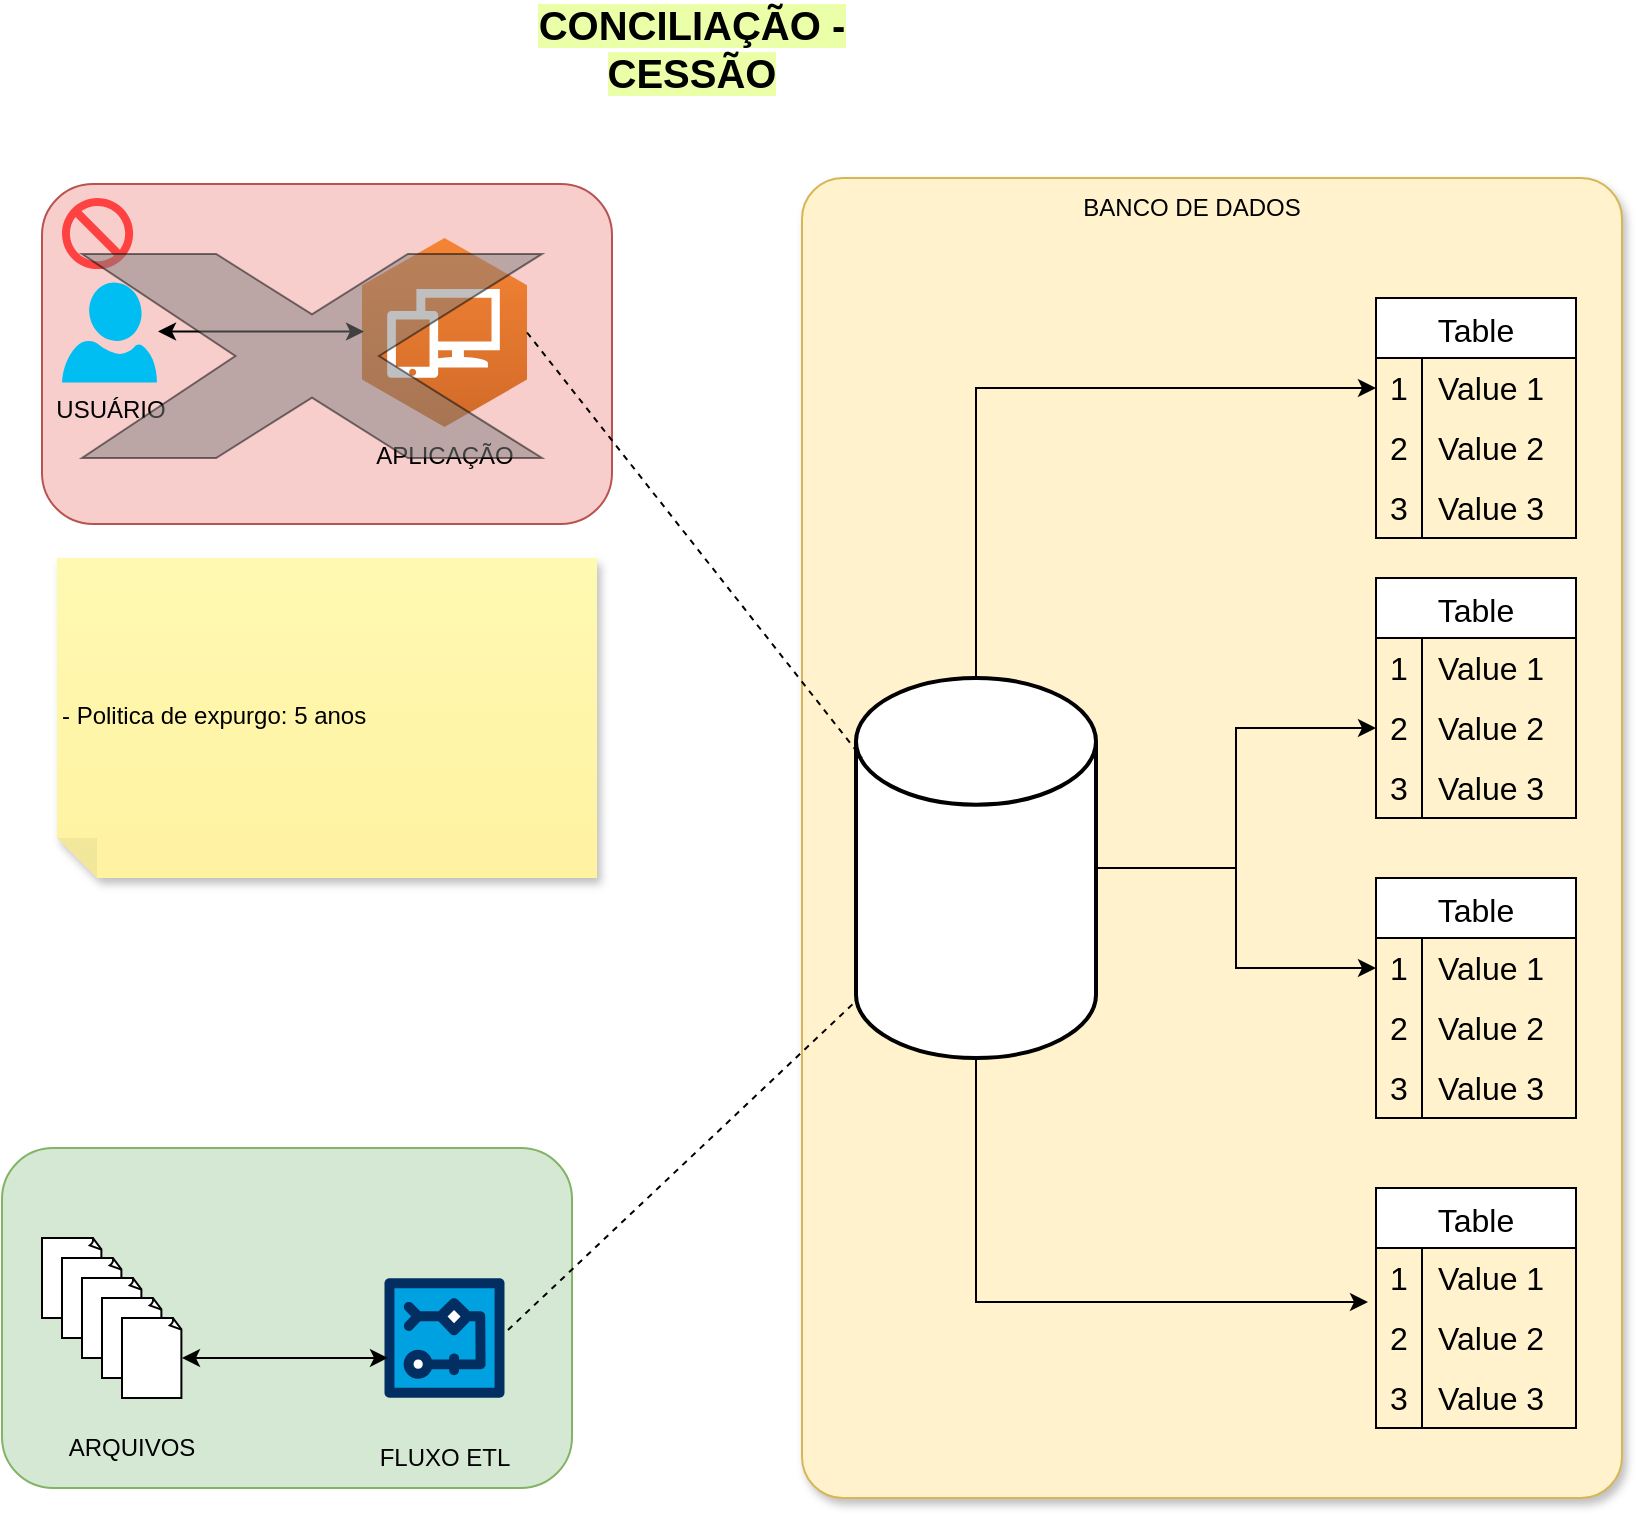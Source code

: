 <mxfile version="26.2.2">
  <diagram name="Página-1" id="dZ1INaviMljP2FmSyb9t">
    <mxGraphModel dx="1420" dy="786" grid="1" gridSize="10" guides="1" tooltips="1" connect="1" arrows="1" fold="1" page="1" pageScale="1" pageWidth="827" pageHeight="1169" math="0" shadow="0">
      <root>
        <mxCell id="0" />
        <mxCell id="1" parent="0" />
        <mxCell id="9CD8Q6830F6TMeSSEY_z-70" value="" style="rounded=1;whiteSpace=wrap;html=1;fillColor=#f8cecc;strokeColor=#b85450;" vertex="1" parent="1">
          <mxGeometry x="30" y="93" width="285" height="170" as="geometry" />
        </mxCell>
        <mxCell id="9CD8Q6830F6TMeSSEY_z-69" value="" style="shape=mxgraph.signs.safety.no;html=1;pointerEvents=1;fillColor=#FF3333;strokeColor=none;verticalLabelPosition=bottom;verticalAlign=top;align=center;opacity=90;" vertex="1" parent="1">
          <mxGeometry x="40" y="100" width="35.56" height="35.56" as="geometry" />
        </mxCell>
        <mxCell id="9CD8Q6830F6TMeSSEY_z-67" value="" style="rounded=1;whiteSpace=wrap;html=1;fillColor=#d5e8d4;strokeColor=#82b366;" vertex="1" parent="1">
          <mxGeometry x="10" y="575" width="285" height="170" as="geometry" />
        </mxCell>
        <mxCell id="9CD8Q6830F6TMeSSEY_z-54" value="" style="rounded=1;whiteSpace=wrap;html=1;fillColor=#fff2cc;strokeColor=#d6b656;shadow=1;glass=0;arcSize=5;" vertex="1" parent="1">
          <mxGeometry x="410" y="90" width="410" height="660" as="geometry" />
        </mxCell>
        <mxCell id="9CD8Q6830F6TMeSSEY_z-43" style="edgeStyle=orthogonalEdgeStyle;rounded=0;orthogonalLoop=1;jettySize=auto;html=1;" edge="1" parent="1" source="9CD8Q6830F6TMeSSEY_z-1" target="9CD8Q6830F6TMeSSEY_z-3">
          <mxGeometry relative="1" as="geometry" />
        </mxCell>
        <mxCell id="9CD8Q6830F6TMeSSEY_z-44" style="edgeStyle=orthogonalEdgeStyle;rounded=0;orthogonalLoop=1;jettySize=auto;html=1;exitX=1;exitY=0.5;exitDx=0;exitDy=0;exitPerimeter=0;entryX=0;entryY=0.5;entryDx=0;entryDy=0;" edge="1" parent="1" source="9CD8Q6830F6TMeSSEY_z-1" target="9CD8Q6830F6TMeSSEY_z-16">
          <mxGeometry relative="1" as="geometry" />
        </mxCell>
        <mxCell id="9CD8Q6830F6TMeSSEY_z-45" style="edgeStyle=orthogonalEdgeStyle;rounded=0;orthogonalLoop=1;jettySize=auto;html=1;exitX=1;exitY=0.5;exitDx=0;exitDy=0;exitPerimeter=0;entryX=0;entryY=0.5;entryDx=0;entryDy=0;" edge="1" parent="1" source="9CD8Q6830F6TMeSSEY_z-1" target="9CD8Q6830F6TMeSSEY_z-23">
          <mxGeometry relative="1" as="geometry" />
        </mxCell>
        <mxCell id="9CD8Q6830F6TMeSSEY_z-1" value="" style="strokeWidth=2;html=1;shape=mxgraph.flowchart.database;whiteSpace=wrap;" vertex="1" parent="1">
          <mxGeometry x="437" y="340" width="120" height="190" as="geometry" />
        </mxCell>
        <mxCell id="9CD8Q6830F6TMeSSEY_z-2" value="Table" style="shape=table;startSize=30;container=1;collapsible=0;childLayout=tableLayout;fixedRows=1;rowLines=0;fontStyle=0;strokeColor=default;fontSize=16;" vertex="1" parent="1">
          <mxGeometry x="697" y="150" width="100" height="120" as="geometry" />
        </mxCell>
        <mxCell id="9CD8Q6830F6TMeSSEY_z-3" value="" style="shape=tableRow;horizontal=0;startSize=0;swimlaneHead=0;swimlaneBody=0;top=0;left=0;bottom=0;right=0;collapsible=0;dropTarget=0;fillColor=none;points=[[0,0.5],[1,0.5]];portConstraint=eastwest;strokeColor=inherit;fontSize=16;" vertex="1" parent="9CD8Q6830F6TMeSSEY_z-2">
          <mxGeometry y="30" width="100" height="30" as="geometry" />
        </mxCell>
        <mxCell id="9CD8Q6830F6TMeSSEY_z-4" value="1" style="shape=partialRectangle;html=1;whiteSpace=wrap;connectable=0;fillColor=none;top=0;left=0;bottom=0;right=0;overflow=hidden;pointerEvents=1;strokeColor=inherit;fontSize=16;" vertex="1" parent="9CD8Q6830F6TMeSSEY_z-3">
          <mxGeometry width="23" height="30" as="geometry">
            <mxRectangle width="23" height="30" as="alternateBounds" />
          </mxGeometry>
        </mxCell>
        <mxCell id="9CD8Q6830F6TMeSSEY_z-5" value="Value 1" style="shape=partialRectangle;html=1;whiteSpace=wrap;connectable=0;fillColor=none;top=0;left=0;bottom=0;right=0;align=left;spacingLeft=6;overflow=hidden;strokeColor=inherit;fontSize=16;" vertex="1" parent="9CD8Q6830F6TMeSSEY_z-3">
          <mxGeometry x="23" width="77" height="30" as="geometry">
            <mxRectangle width="77" height="30" as="alternateBounds" />
          </mxGeometry>
        </mxCell>
        <mxCell id="9CD8Q6830F6TMeSSEY_z-6" value="" style="shape=tableRow;horizontal=0;startSize=0;swimlaneHead=0;swimlaneBody=0;top=0;left=0;bottom=0;right=0;collapsible=0;dropTarget=0;fillColor=none;points=[[0,0.5],[1,0.5]];portConstraint=eastwest;strokeColor=inherit;fontSize=16;" vertex="1" parent="9CD8Q6830F6TMeSSEY_z-2">
          <mxGeometry y="60" width="100" height="30" as="geometry" />
        </mxCell>
        <mxCell id="9CD8Q6830F6TMeSSEY_z-7" value="2" style="shape=partialRectangle;html=1;whiteSpace=wrap;connectable=0;fillColor=none;top=0;left=0;bottom=0;right=0;overflow=hidden;strokeColor=inherit;fontSize=16;" vertex="1" parent="9CD8Q6830F6TMeSSEY_z-6">
          <mxGeometry width="23" height="30" as="geometry">
            <mxRectangle width="23" height="30" as="alternateBounds" />
          </mxGeometry>
        </mxCell>
        <mxCell id="9CD8Q6830F6TMeSSEY_z-8" value="Value 2" style="shape=partialRectangle;html=1;whiteSpace=wrap;connectable=0;fillColor=none;top=0;left=0;bottom=0;right=0;align=left;spacingLeft=6;overflow=hidden;strokeColor=inherit;fontSize=16;" vertex="1" parent="9CD8Q6830F6TMeSSEY_z-6">
          <mxGeometry x="23" width="77" height="30" as="geometry">
            <mxRectangle width="77" height="30" as="alternateBounds" />
          </mxGeometry>
        </mxCell>
        <mxCell id="9CD8Q6830F6TMeSSEY_z-9" value="" style="shape=tableRow;horizontal=0;startSize=0;swimlaneHead=0;swimlaneBody=0;top=0;left=0;bottom=0;right=0;collapsible=0;dropTarget=0;fillColor=none;points=[[0,0.5],[1,0.5]];portConstraint=eastwest;strokeColor=inherit;fontSize=16;" vertex="1" parent="9CD8Q6830F6TMeSSEY_z-2">
          <mxGeometry y="90" width="100" height="30" as="geometry" />
        </mxCell>
        <mxCell id="9CD8Q6830F6TMeSSEY_z-10" value="3" style="shape=partialRectangle;html=1;whiteSpace=wrap;connectable=0;fillColor=none;top=0;left=0;bottom=0;right=0;overflow=hidden;strokeColor=inherit;fontSize=16;" vertex="1" parent="9CD8Q6830F6TMeSSEY_z-9">
          <mxGeometry width="23" height="30" as="geometry">
            <mxRectangle width="23" height="30" as="alternateBounds" />
          </mxGeometry>
        </mxCell>
        <mxCell id="9CD8Q6830F6TMeSSEY_z-11" value="Value 3" style="shape=partialRectangle;html=1;whiteSpace=wrap;connectable=0;fillColor=none;top=0;left=0;bottom=0;right=0;align=left;spacingLeft=6;overflow=hidden;strokeColor=inherit;fontSize=16;" vertex="1" parent="9CD8Q6830F6TMeSSEY_z-9">
          <mxGeometry x="23" width="77" height="30" as="geometry">
            <mxRectangle width="77" height="30" as="alternateBounds" />
          </mxGeometry>
        </mxCell>
        <mxCell id="9CD8Q6830F6TMeSSEY_z-12" value="Table" style="shape=table;startSize=30;container=1;collapsible=0;childLayout=tableLayout;fixedRows=1;rowLines=0;fontStyle=0;strokeColor=default;fontSize=16;" vertex="1" parent="1">
          <mxGeometry x="697" y="290" width="100" height="120" as="geometry" />
        </mxCell>
        <mxCell id="9CD8Q6830F6TMeSSEY_z-13" value="" style="shape=tableRow;horizontal=0;startSize=0;swimlaneHead=0;swimlaneBody=0;top=0;left=0;bottom=0;right=0;collapsible=0;dropTarget=0;fillColor=none;points=[[0,0.5],[1,0.5]];portConstraint=eastwest;strokeColor=inherit;fontSize=16;" vertex="1" parent="9CD8Q6830F6TMeSSEY_z-12">
          <mxGeometry y="30" width="100" height="30" as="geometry" />
        </mxCell>
        <mxCell id="9CD8Q6830F6TMeSSEY_z-14" value="1" style="shape=partialRectangle;html=1;whiteSpace=wrap;connectable=0;fillColor=none;top=0;left=0;bottom=0;right=0;overflow=hidden;pointerEvents=1;strokeColor=inherit;fontSize=16;" vertex="1" parent="9CD8Q6830F6TMeSSEY_z-13">
          <mxGeometry width="23" height="30" as="geometry">
            <mxRectangle width="23" height="30" as="alternateBounds" />
          </mxGeometry>
        </mxCell>
        <mxCell id="9CD8Q6830F6TMeSSEY_z-15" value="Value 1" style="shape=partialRectangle;html=1;whiteSpace=wrap;connectable=0;fillColor=none;top=0;left=0;bottom=0;right=0;align=left;spacingLeft=6;overflow=hidden;strokeColor=inherit;fontSize=16;" vertex="1" parent="9CD8Q6830F6TMeSSEY_z-13">
          <mxGeometry x="23" width="77" height="30" as="geometry">
            <mxRectangle width="77" height="30" as="alternateBounds" />
          </mxGeometry>
        </mxCell>
        <mxCell id="9CD8Q6830F6TMeSSEY_z-16" value="" style="shape=tableRow;horizontal=0;startSize=0;swimlaneHead=0;swimlaneBody=0;top=0;left=0;bottom=0;right=0;collapsible=0;dropTarget=0;fillColor=none;points=[[0,0.5],[1,0.5]];portConstraint=eastwest;strokeColor=inherit;fontSize=16;" vertex="1" parent="9CD8Q6830F6TMeSSEY_z-12">
          <mxGeometry y="60" width="100" height="30" as="geometry" />
        </mxCell>
        <mxCell id="9CD8Q6830F6TMeSSEY_z-17" value="2" style="shape=partialRectangle;html=1;whiteSpace=wrap;connectable=0;fillColor=none;top=0;left=0;bottom=0;right=0;overflow=hidden;strokeColor=inherit;fontSize=16;" vertex="1" parent="9CD8Q6830F6TMeSSEY_z-16">
          <mxGeometry width="23" height="30" as="geometry">
            <mxRectangle width="23" height="30" as="alternateBounds" />
          </mxGeometry>
        </mxCell>
        <mxCell id="9CD8Q6830F6TMeSSEY_z-18" value="Value 2" style="shape=partialRectangle;html=1;whiteSpace=wrap;connectable=0;fillColor=none;top=0;left=0;bottom=0;right=0;align=left;spacingLeft=6;overflow=hidden;strokeColor=inherit;fontSize=16;" vertex="1" parent="9CD8Q6830F6TMeSSEY_z-16">
          <mxGeometry x="23" width="77" height="30" as="geometry">
            <mxRectangle width="77" height="30" as="alternateBounds" />
          </mxGeometry>
        </mxCell>
        <mxCell id="9CD8Q6830F6TMeSSEY_z-19" value="" style="shape=tableRow;horizontal=0;startSize=0;swimlaneHead=0;swimlaneBody=0;top=0;left=0;bottom=0;right=0;collapsible=0;dropTarget=0;fillColor=none;points=[[0,0.5],[1,0.5]];portConstraint=eastwest;strokeColor=inherit;fontSize=16;" vertex="1" parent="9CD8Q6830F6TMeSSEY_z-12">
          <mxGeometry y="90" width="100" height="30" as="geometry" />
        </mxCell>
        <mxCell id="9CD8Q6830F6TMeSSEY_z-20" value="3" style="shape=partialRectangle;html=1;whiteSpace=wrap;connectable=0;fillColor=none;top=0;left=0;bottom=0;right=0;overflow=hidden;strokeColor=inherit;fontSize=16;" vertex="1" parent="9CD8Q6830F6TMeSSEY_z-19">
          <mxGeometry width="23" height="30" as="geometry">
            <mxRectangle width="23" height="30" as="alternateBounds" />
          </mxGeometry>
        </mxCell>
        <mxCell id="9CD8Q6830F6TMeSSEY_z-21" value="Value 3" style="shape=partialRectangle;html=1;whiteSpace=wrap;connectable=0;fillColor=none;top=0;left=0;bottom=0;right=0;align=left;spacingLeft=6;overflow=hidden;strokeColor=inherit;fontSize=16;" vertex="1" parent="9CD8Q6830F6TMeSSEY_z-19">
          <mxGeometry x="23" width="77" height="30" as="geometry">
            <mxRectangle width="77" height="30" as="alternateBounds" />
          </mxGeometry>
        </mxCell>
        <mxCell id="9CD8Q6830F6TMeSSEY_z-22" value="Table" style="shape=table;startSize=30;container=1;collapsible=0;childLayout=tableLayout;fixedRows=1;rowLines=0;fontStyle=0;strokeColor=default;fontSize=16;" vertex="1" parent="1">
          <mxGeometry x="697" y="440" width="100" height="120" as="geometry" />
        </mxCell>
        <mxCell id="9CD8Q6830F6TMeSSEY_z-23" value="" style="shape=tableRow;horizontal=0;startSize=0;swimlaneHead=0;swimlaneBody=0;top=0;left=0;bottom=0;right=0;collapsible=0;dropTarget=0;fillColor=none;points=[[0,0.5],[1,0.5]];portConstraint=eastwest;strokeColor=inherit;fontSize=16;" vertex="1" parent="9CD8Q6830F6TMeSSEY_z-22">
          <mxGeometry y="30" width="100" height="30" as="geometry" />
        </mxCell>
        <mxCell id="9CD8Q6830F6TMeSSEY_z-24" value="1" style="shape=partialRectangle;html=1;whiteSpace=wrap;connectable=0;fillColor=none;top=0;left=0;bottom=0;right=0;overflow=hidden;pointerEvents=1;strokeColor=inherit;fontSize=16;" vertex="1" parent="9CD8Q6830F6TMeSSEY_z-23">
          <mxGeometry width="23" height="30" as="geometry">
            <mxRectangle width="23" height="30" as="alternateBounds" />
          </mxGeometry>
        </mxCell>
        <mxCell id="9CD8Q6830F6TMeSSEY_z-25" value="Value 1" style="shape=partialRectangle;html=1;whiteSpace=wrap;connectable=0;fillColor=none;top=0;left=0;bottom=0;right=0;align=left;spacingLeft=6;overflow=hidden;strokeColor=inherit;fontSize=16;" vertex="1" parent="9CD8Q6830F6TMeSSEY_z-23">
          <mxGeometry x="23" width="77" height="30" as="geometry">
            <mxRectangle width="77" height="30" as="alternateBounds" />
          </mxGeometry>
        </mxCell>
        <mxCell id="9CD8Q6830F6TMeSSEY_z-26" value="" style="shape=tableRow;horizontal=0;startSize=0;swimlaneHead=0;swimlaneBody=0;top=0;left=0;bottom=0;right=0;collapsible=0;dropTarget=0;fillColor=none;points=[[0,0.5],[1,0.5]];portConstraint=eastwest;strokeColor=inherit;fontSize=16;" vertex="1" parent="9CD8Q6830F6TMeSSEY_z-22">
          <mxGeometry y="60" width="100" height="30" as="geometry" />
        </mxCell>
        <mxCell id="9CD8Q6830F6TMeSSEY_z-27" value="2" style="shape=partialRectangle;html=1;whiteSpace=wrap;connectable=0;fillColor=none;top=0;left=0;bottom=0;right=0;overflow=hidden;strokeColor=inherit;fontSize=16;" vertex="1" parent="9CD8Q6830F6TMeSSEY_z-26">
          <mxGeometry width="23" height="30" as="geometry">
            <mxRectangle width="23" height="30" as="alternateBounds" />
          </mxGeometry>
        </mxCell>
        <mxCell id="9CD8Q6830F6TMeSSEY_z-28" value="Value 2" style="shape=partialRectangle;html=1;whiteSpace=wrap;connectable=0;fillColor=none;top=0;left=0;bottom=0;right=0;align=left;spacingLeft=6;overflow=hidden;strokeColor=inherit;fontSize=16;" vertex="1" parent="9CD8Q6830F6TMeSSEY_z-26">
          <mxGeometry x="23" width="77" height="30" as="geometry">
            <mxRectangle width="77" height="30" as="alternateBounds" />
          </mxGeometry>
        </mxCell>
        <mxCell id="9CD8Q6830F6TMeSSEY_z-29" value="" style="shape=tableRow;horizontal=0;startSize=0;swimlaneHead=0;swimlaneBody=0;top=0;left=0;bottom=0;right=0;collapsible=0;dropTarget=0;fillColor=none;points=[[0,0.5],[1,0.5]];portConstraint=eastwest;strokeColor=inherit;fontSize=16;" vertex="1" parent="9CD8Q6830F6TMeSSEY_z-22">
          <mxGeometry y="90" width="100" height="30" as="geometry" />
        </mxCell>
        <mxCell id="9CD8Q6830F6TMeSSEY_z-30" value="3" style="shape=partialRectangle;html=1;whiteSpace=wrap;connectable=0;fillColor=none;top=0;left=0;bottom=0;right=0;overflow=hidden;strokeColor=inherit;fontSize=16;" vertex="1" parent="9CD8Q6830F6TMeSSEY_z-29">
          <mxGeometry width="23" height="30" as="geometry">
            <mxRectangle width="23" height="30" as="alternateBounds" />
          </mxGeometry>
        </mxCell>
        <mxCell id="9CD8Q6830F6TMeSSEY_z-31" value="Value 3" style="shape=partialRectangle;html=1;whiteSpace=wrap;connectable=0;fillColor=none;top=0;left=0;bottom=0;right=0;align=left;spacingLeft=6;overflow=hidden;strokeColor=inherit;fontSize=16;" vertex="1" parent="9CD8Q6830F6TMeSSEY_z-29">
          <mxGeometry x="23" width="77" height="30" as="geometry">
            <mxRectangle width="77" height="30" as="alternateBounds" />
          </mxGeometry>
        </mxCell>
        <mxCell id="9CD8Q6830F6TMeSSEY_z-32" value="Table" style="shape=table;startSize=30;container=1;collapsible=0;childLayout=tableLayout;fixedRows=1;rowLines=0;fontStyle=0;strokeColor=default;fontSize=16;" vertex="1" parent="1">
          <mxGeometry x="697" y="595" width="100" height="120" as="geometry" />
        </mxCell>
        <mxCell id="9CD8Q6830F6TMeSSEY_z-33" value="" style="shape=tableRow;horizontal=0;startSize=0;swimlaneHead=0;swimlaneBody=0;top=0;left=0;bottom=0;right=0;collapsible=0;dropTarget=0;fillColor=none;points=[[0,0.5],[1,0.5]];portConstraint=eastwest;strokeColor=inherit;fontSize=16;" vertex="1" parent="9CD8Q6830F6TMeSSEY_z-32">
          <mxGeometry y="30" width="100" height="30" as="geometry" />
        </mxCell>
        <mxCell id="9CD8Q6830F6TMeSSEY_z-34" value="1" style="shape=partialRectangle;html=1;whiteSpace=wrap;connectable=0;fillColor=none;top=0;left=0;bottom=0;right=0;overflow=hidden;pointerEvents=1;strokeColor=inherit;fontSize=16;" vertex="1" parent="9CD8Q6830F6TMeSSEY_z-33">
          <mxGeometry width="23" height="30" as="geometry">
            <mxRectangle width="23" height="30" as="alternateBounds" />
          </mxGeometry>
        </mxCell>
        <mxCell id="9CD8Q6830F6TMeSSEY_z-35" value="Value 1" style="shape=partialRectangle;html=1;whiteSpace=wrap;connectable=0;fillColor=none;top=0;left=0;bottom=0;right=0;align=left;spacingLeft=6;overflow=hidden;strokeColor=inherit;fontSize=16;" vertex="1" parent="9CD8Q6830F6TMeSSEY_z-33">
          <mxGeometry x="23" width="77" height="30" as="geometry">
            <mxRectangle width="77" height="30" as="alternateBounds" />
          </mxGeometry>
        </mxCell>
        <mxCell id="9CD8Q6830F6TMeSSEY_z-36" value="" style="shape=tableRow;horizontal=0;startSize=0;swimlaneHead=0;swimlaneBody=0;top=0;left=0;bottom=0;right=0;collapsible=0;dropTarget=0;fillColor=none;points=[[0,0.5],[1,0.5]];portConstraint=eastwest;strokeColor=inherit;fontSize=16;" vertex="1" parent="9CD8Q6830F6TMeSSEY_z-32">
          <mxGeometry y="60" width="100" height="30" as="geometry" />
        </mxCell>
        <mxCell id="9CD8Q6830F6TMeSSEY_z-37" value="2" style="shape=partialRectangle;html=1;whiteSpace=wrap;connectable=0;fillColor=none;top=0;left=0;bottom=0;right=0;overflow=hidden;strokeColor=inherit;fontSize=16;" vertex="1" parent="9CD8Q6830F6TMeSSEY_z-36">
          <mxGeometry width="23" height="30" as="geometry">
            <mxRectangle width="23" height="30" as="alternateBounds" />
          </mxGeometry>
        </mxCell>
        <mxCell id="9CD8Q6830F6TMeSSEY_z-38" value="Value 2" style="shape=partialRectangle;html=1;whiteSpace=wrap;connectable=0;fillColor=none;top=0;left=0;bottom=0;right=0;align=left;spacingLeft=6;overflow=hidden;strokeColor=inherit;fontSize=16;" vertex="1" parent="9CD8Q6830F6TMeSSEY_z-36">
          <mxGeometry x="23" width="77" height="30" as="geometry">
            <mxRectangle width="77" height="30" as="alternateBounds" />
          </mxGeometry>
        </mxCell>
        <mxCell id="9CD8Q6830F6TMeSSEY_z-39" value="" style="shape=tableRow;horizontal=0;startSize=0;swimlaneHead=0;swimlaneBody=0;top=0;left=0;bottom=0;right=0;collapsible=0;dropTarget=0;fillColor=none;points=[[0,0.5],[1,0.5]];portConstraint=eastwest;strokeColor=inherit;fontSize=16;" vertex="1" parent="9CD8Q6830F6TMeSSEY_z-32">
          <mxGeometry y="90" width="100" height="30" as="geometry" />
        </mxCell>
        <mxCell id="9CD8Q6830F6TMeSSEY_z-40" value="3" style="shape=partialRectangle;html=1;whiteSpace=wrap;connectable=0;fillColor=none;top=0;left=0;bottom=0;right=0;overflow=hidden;strokeColor=inherit;fontSize=16;" vertex="1" parent="9CD8Q6830F6TMeSSEY_z-39">
          <mxGeometry width="23" height="30" as="geometry">
            <mxRectangle width="23" height="30" as="alternateBounds" />
          </mxGeometry>
        </mxCell>
        <mxCell id="9CD8Q6830F6TMeSSEY_z-41" value="Value 3" style="shape=partialRectangle;html=1;whiteSpace=wrap;connectable=0;fillColor=none;top=0;left=0;bottom=0;right=0;align=left;spacingLeft=6;overflow=hidden;strokeColor=inherit;fontSize=16;" vertex="1" parent="9CD8Q6830F6TMeSSEY_z-39">
          <mxGeometry x="23" width="77" height="30" as="geometry">
            <mxRectangle width="77" height="30" as="alternateBounds" />
          </mxGeometry>
        </mxCell>
        <mxCell id="9CD8Q6830F6TMeSSEY_z-42" value="USUÁRIO" style="verticalLabelPosition=bottom;html=1;verticalAlign=top;align=center;strokeColor=none;fillColor=#00BEF2;shape=mxgraph.azure.user;" vertex="1" parent="1">
          <mxGeometry x="40" y="142.25" width="47.5" height="50" as="geometry" />
        </mxCell>
        <mxCell id="9CD8Q6830F6TMeSSEY_z-46" style="edgeStyle=orthogonalEdgeStyle;rounded=0;orthogonalLoop=1;jettySize=auto;html=1;entryX=-0.04;entryY=0.9;entryDx=0;entryDy=0;entryPerimeter=0;" edge="1" parent="1" source="9CD8Q6830F6TMeSSEY_z-1" target="9CD8Q6830F6TMeSSEY_z-33">
          <mxGeometry relative="1" as="geometry" />
        </mxCell>
        <mxCell id="9CD8Q6830F6TMeSSEY_z-48" value="APLICAÇÃO" style="outlineConnect=0;dashed=0;verticalLabelPosition=bottom;verticalAlign=top;align=center;html=1;shape=mxgraph.aws3.workspaces;fillColor=#D16A28;gradientColor=#F58435;gradientDirection=north;" vertex="1" parent="1">
          <mxGeometry x="190" y="120" width="82.5" height="94.5" as="geometry" />
        </mxCell>
        <mxCell id="9CD8Q6830F6TMeSSEY_z-50" value="" style="endArrow=none;dashed=1;html=1;rounded=0;exitX=1;exitY=0.5;exitDx=0;exitDy=0;exitPerimeter=0;" edge="1" parent="1" source="9CD8Q6830F6TMeSSEY_z-48">
          <mxGeometry width="50" height="50" relative="1" as="geometry">
            <mxPoint x="390" y="430" as="sourcePoint" />
            <mxPoint x="440" y="380" as="targetPoint" />
          </mxGeometry>
        </mxCell>
        <mxCell id="9CD8Q6830F6TMeSSEY_z-52" value="FLUXO ETL" style="verticalLabelPosition=bottom;aspect=fixed;html=1;shape=mxgraph.salesforce.workflow;" vertex="1" parent="1">
          <mxGeometry x="201.25" y="640" width="60" height="60" as="geometry" />
        </mxCell>
        <mxCell id="9CD8Q6830F6TMeSSEY_z-53" value="" style="endArrow=none;dashed=1;html=1;rounded=0;exitX=1.029;exitY=0.433;exitDx=0;exitDy=0;exitPerimeter=0;entryX=0;entryY=0.85;entryDx=0;entryDy=0;entryPerimeter=0;" edge="1" parent="1" source="9CD8Q6830F6TMeSSEY_z-52" target="9CD8Q6830F6TMeSSEY_z-1">
          <mxGeometry width="50" height="50" relative="1" as="geometry">
            <mxPoint x="283" y="177" as="sourcePoint" />
            <mxPoint x="450" y="390" as="targetPoint" />
            <Array as="points" />
          </mxGeometry>
        </mxCell>
        <mxCell id="9CD8Q6830F6TMeSSEY_z-56" value="" style="whiteSpace=wrap;html=1;shape=mxgraph.basic.document" vertex="1" parent="1">
          <mxGeometry x="30" y="620" width="30" height="40" as="geometry" />
        </mxCell>
        <mxCell id="9CD8Q6830F6TMeSSEY_z-57" value="" style="whiteSpace=wrap;html=1;shape=mxgraph.basic.document" vertex="1" parent="1">
          <mxGeometry x="40" y="630" width="30" height="40" as="geometry" />
        </mxCell>
        <mxCell id="9CD8Q6830F6TMeSSEY_z-58" value="" style="whiteSpace=wrap;html=1;shape=mxgraph.basic.document" vertex="1" parent="1">
          <mxGeometry x="50" y="640" width="30" height="40" as="geometry" />
        </mxCell>
        <mxCell id="9CD8Q6830F6TMeSSEY_z-59" value="" style="whiteSpace=wrap;html=1;shape=mxgraph.basic.document" vertex="1" parent="1">
          <mxGeometry x="60" y="650" width="30" height="40" as="geometry" />
        </mxCell>
        <mxCell id="9CD8Q6830F6TMeSSEY_z-60" value="" style="whiteSpace=wrap;html=1;shape=mxgraph.basic.document" vertex="1" parent="1">
          <mxGeometry x="70" y="660" width="30" height="40" as="geometry" />
        </mxCell>
        <mxCell id="9CD8Q6830F6TMeSSEY_z-61" value="" style="endArrow=classic;startArrow=classic;html=1;rounded=0;entryX=0.029;entryY=0.667;entryDx=0;entryDy=0;entryPerimeter=0;exitX=1;exitY=0.5;exitDx=0;exitDy=0;exitPerimeter=0;" edge="1" parent="1" source="9CD8Q6830F6TMeSSEY_z-60" target="9CD8Q6830F6TMeSSEY_z-52">
          <mxGeometry width="50" height="50" relative="1" as="geometry">
            <mxPoint x="100" y="685" as="sourcePoint" />
            <mxPoint x="150" y="635" as="targetPoint" />
          </mxGeometry>
        </mxCell>
        <mxCell id="9CD8Q6830F6TMeSSEY_z-63" value="" style="endArrow=classic;startArrow=classic;html=1;rounded=0;entryX=0.029;entryY=0.667;entryDx=0;entryDy=0;entryPerimeter=0;exitX=1;exitY=0.5;exitDx=0;exitDy=0;exitPerimeter=0;" edge="1" parent="1">
          <mxGeometry width="50" height="50" relative="1" as="geometry">
            <mxPoint x="88" y="166.75" as="sourcePoint" />
            <mxPoint x="191" y="166.75" as="targetPoint" />
          </mxGeometry>
        </mxCell>
        <mxCell id="9CD8Q6830F6TMeSSEY_z-64" value="&lt;b&gt;&lt;font style=&quot;background-color: rgb(234, 255, 168); font-size: 20px;&quot;&gt;CONCILIAÇÃO - CESSÃO&lt;/font&gt;&lt;/b&gt;" style="text;strokeColor=none;align=center;fillColor=none;html=1;verticalAlign=middle;whiteSpace=wrap;rounded=0;" vertex="1" parent="1">
          <mxGeometry x="240" y="10" width="230" height="30" as="geometry" />
        </mxCell>
        <mxCell id="9CD8Q6830F6TMeSSEY_z-65" value="BANCO DE DADOS" style="text;strokeColor=none;align=center;fillColor=none;html=1;verticalAlign=middle;whiteSpace=wrap;rounded=0;" vertex="1" parent="1">
          <mxGeometry x="530" y="90" width="150" height="30" as="geometry" />
        </mxCell>
        <mxCell id="9CD8Q6830F6TMeSSEY_z-66" value="ARQUIVOS" style="text;strokeColor=none;align=center;fillColor=none;html=1;verticalAlign=middle;whiteSpace=wrap;rounded=0;" vertex="1" parent="1">
          <mxGeometry x="45" y="710" width="60" height="30" as="geometry" />
        </mxCell>
        <mxCell id="9CD8Q6830F6TMeSSEY_z-71" value="" style="shape=image;html=1;verticalAlign=top;verticalLabelPosition=bottom;labelBackgroundColor=#ffffff;imageAspect=0;aspect=fixed;image=https://cdn3.iconfinder.com/data/icons/miscellaneous-80/60/check-128.png" vertex="1" parent="1">
          <mxGeometry x="22" y="580" width="30" height="30" as="geometry" />
        </mxCell>
        <mxCell id="9CD8Q6830F6TMeSSEY_z-72" value="" style="verticalLabelPosition=bottom;verticalAlign=top;html=1;shape=mxgraph.basic.x;opacity=50;fillColor=#808080;" vertex="1" parent="1">
          <mxGeometry x="50" y="128" width="230" height="102" as="geometry" />
        </mxCell>
        <mxCell id="9CD8Q6830F6TMeSSEY_z-75" value="&lt;div style=&quot;line-height: 0%;&quot;&gt;- Politica de expurgo: 5 anos&lt;/div&gt;&lt;div style=&quot;line-height: 0%;&quot;&gt;&lt;br&gt;&lt;br&gt;&lt;/div&gt;" style="shape=note;whiteSpace=wrap;html=1;backgroundOutline=1;fontColor=#000000;darkOpacity=0.05;fillColor=#FFF9B2;strokeColor=none;fillStyle=solid;direction=west;gradientDirection=north;gradientColor=#FFF2A1;shadow=1;size=20;pointerEvents=1;align=left;" vertex="1" parent="1">
          <mxGeometry x="37.5" y="280" width="270" height="160" as="geometry" />
        </mxCell>
      </root>
    </mxGraphModel>
  </diagram>
</mxfile>
